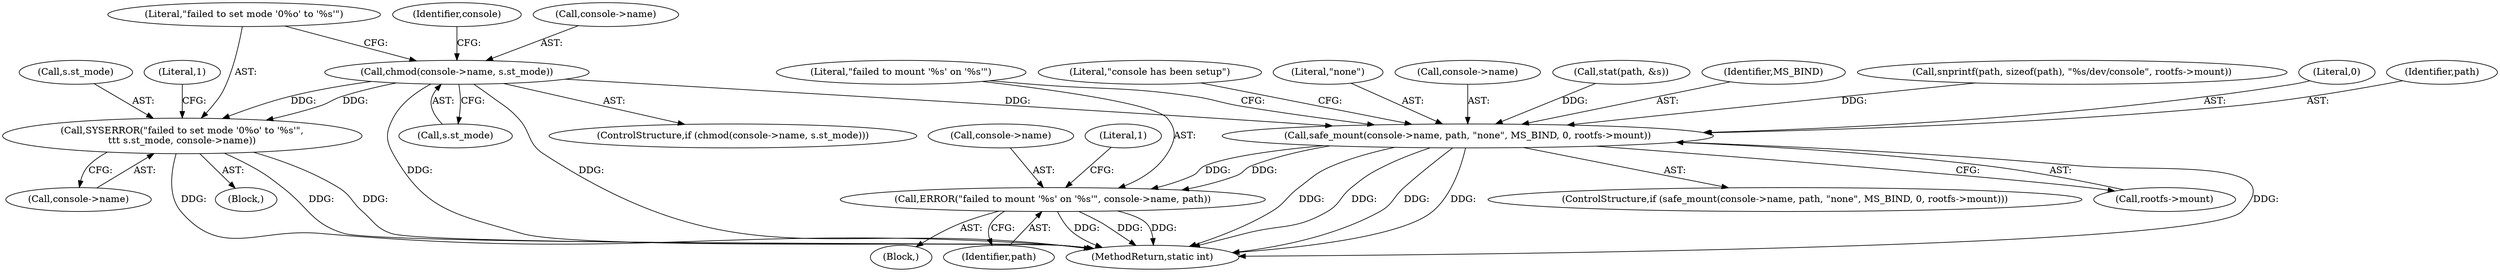 digraph "0_lxc_592fd47a6245508b79fe6ac819fe6d3b2c1289be_10@API" {
"1000162" [label="(Call,chmod(console->name, s.st_mode))"];
"1000170" [label="(Call,SYSERROR(\"failed to set mode '0%o' to '%s'\",\n\t\t\t s.st_mode, console->name))"];
"1000182" [label="(Call,safe_mount(console->name, path, \"none\", MS_BIND, 0, rootfs->mount))"];
"1000194" [label="(Call,ERROR(\"failed to mount '%s' on '%s'\", console->name, path))"];
"1000193" [label="(Block,)"];
"1000195" [label="(Literal,\"failed to mount '%s' on '%s'\")"];
"1000204" [label="(Literal,\"console has been setup\")"];
"1000187" [label="(Literal,\"none\")"];
"1000172" [label="(Call,s.st_mode)"];
"1000183" [label="(Call,console->name)"];
"1000180" [label="(Literal,1)"];
"1000162" [label="(Call,chmod(console->name, s.st_mode))"];
"1000171" [label="(Literal,\"failed to set mode '0%o' to '%s'\")"];
"1000196" [label="(Call,console->name)"];
"1000202" [label="(Literal,1)"];
"1000169" [label="(Block,)"];
"1000194" [label="(Call,ERROR(\"failed to mount '%s' on '%s'\", console->name, path))"];
"1000175" [label="(Call,console->name)"];
"1000161" [label="(ControlStructure,if (chmod(console->name, s.st_mode)))"];
"1000199" [label="(Identifier,path)"];
"1000150" [label="(Call,stat(path, &s))"];
"1000188" [label="(Identifier,MS_BIND)"];
"1000181" [label="(ControlStructure,if (safe_mount(console->name, path, \"none\", MS_BIND, 0, rootfs->mount)))"];
"1000184" [label="(Identifier,console)"];
"1000163" [label="(Call,console->name)"];
"1000109" [label="(Call,snprintf(path, sizeof(path), \"%s/dev/console\", rootfs->mount))"];
"1000182" [label="(Call,safe_mount(console->name, path, \"none\", MS_BIND, 0, rootfs->mount))"];
"1000166" [label="(Call,s.st_mode)"];
"1000189" [label="(Literal,0)"];
"1000170" [label="(Call,SYSERROR(\"failed to set mode '0%o' to '%s'\",\n\t\t\t s.st_mode, console->name))"];
"1000186" [label="(Identifier,path)"];
"1000190" [label="(Call,rootfs->mount)"];
"1000207" [label="(MethodReturn,static int)"];
"1000162" -> "1000161"  [label="AST: "];
"1000162" -> "1000166"  [label="CFG: "];
"1000163" -> "1000162"  [label="AST: "];
"1000166" -> "1000162"  [label="AST: "];
"1000171" -> "1000162"  [label="CFG: "];
"1000184" -> "1000162"  [label="CFG: "];
"1000162" -> "1000207"  [label="DDG: "];
"1000162" -> "1000207"  [label="DDG: "];
"1000162" -> "1000170"  [label="DDG: "];
"1000162" -> "1000170"  [label="DDG: "];
"1000162" -> "1000182"  [label="DDG: "];
"1000170" -> "1000169"  [label="AST: "];
"1000170" -> "1000175"  [label="CFG: "];
"1000171" -> "1000170"  [label="AST: "];
"1000172" -> "1000170"  [label="AST: "];
"1000175" -> "1000170"  [label="AST: "];
"1000180" -> "1000170"  [label="CFG: "];
"1000170" -> "1000207"  [label="DDG: "];
"1000170" -> "1000207"  [label="DDG: "];
"1000170" -> "1000207"  [label="DDG: "];
"1000182" -> "1000181"  [label="AST: "];
"1000182" -> "1000190"  [label="CFG: "];
"1000183" -> "1000182"  [label="AST: "];
"1000186" -> "1000182"  [label="AST: "];
"1000187" -> "1000182"  [label="AST: "];
"1000188" -> "1000182"  [label="AST: "];
"1000189" -> "1000182"  [label="AST: "];
"1000190" -> "1000182"  [label="AST: "];
"1000195" -> "1000182"  [label="CFG: "];
"1000204" -> "1000182"  [label="CFG: "];
"1000182" -> "1000207"  [label="DDG: "];
"1000182" -> "1000207"  [label="DDG: "];
"1000182" -> "1000207"  [label="DDG: "];
"1000182" -> "1000207"  [label="DDG: "];
"1000182" -> "1000207"  [label="DDG: "];
"1000150" -> "1000182"  [label="DDG: "];
"1000109" -> "1000182"  [label="DDG: "];
"1000182" -> "1000194"  [label="DDG: "];
"1000182" -> "1000194"  [label="DDG: "];
"1000194" -> "1000193"  [label="AST: "];
"1000194" -> "1000199"  [label="CFG: "];
"1000195" -> "1000194"  [label="AST: "];
"1000196" -> "1000194"  [label="AST: "];
"1000199" -> "1000194"  [label="AST: "];
"1000202" -> "1000194"  [label="CFG: "];
"1000194" -> "1000207"  [label="DDG: "];
"1000194" -> "1000207"  [label="DDG: "];
"1000194" -> "1000207"  [label="DDG: "];
}
